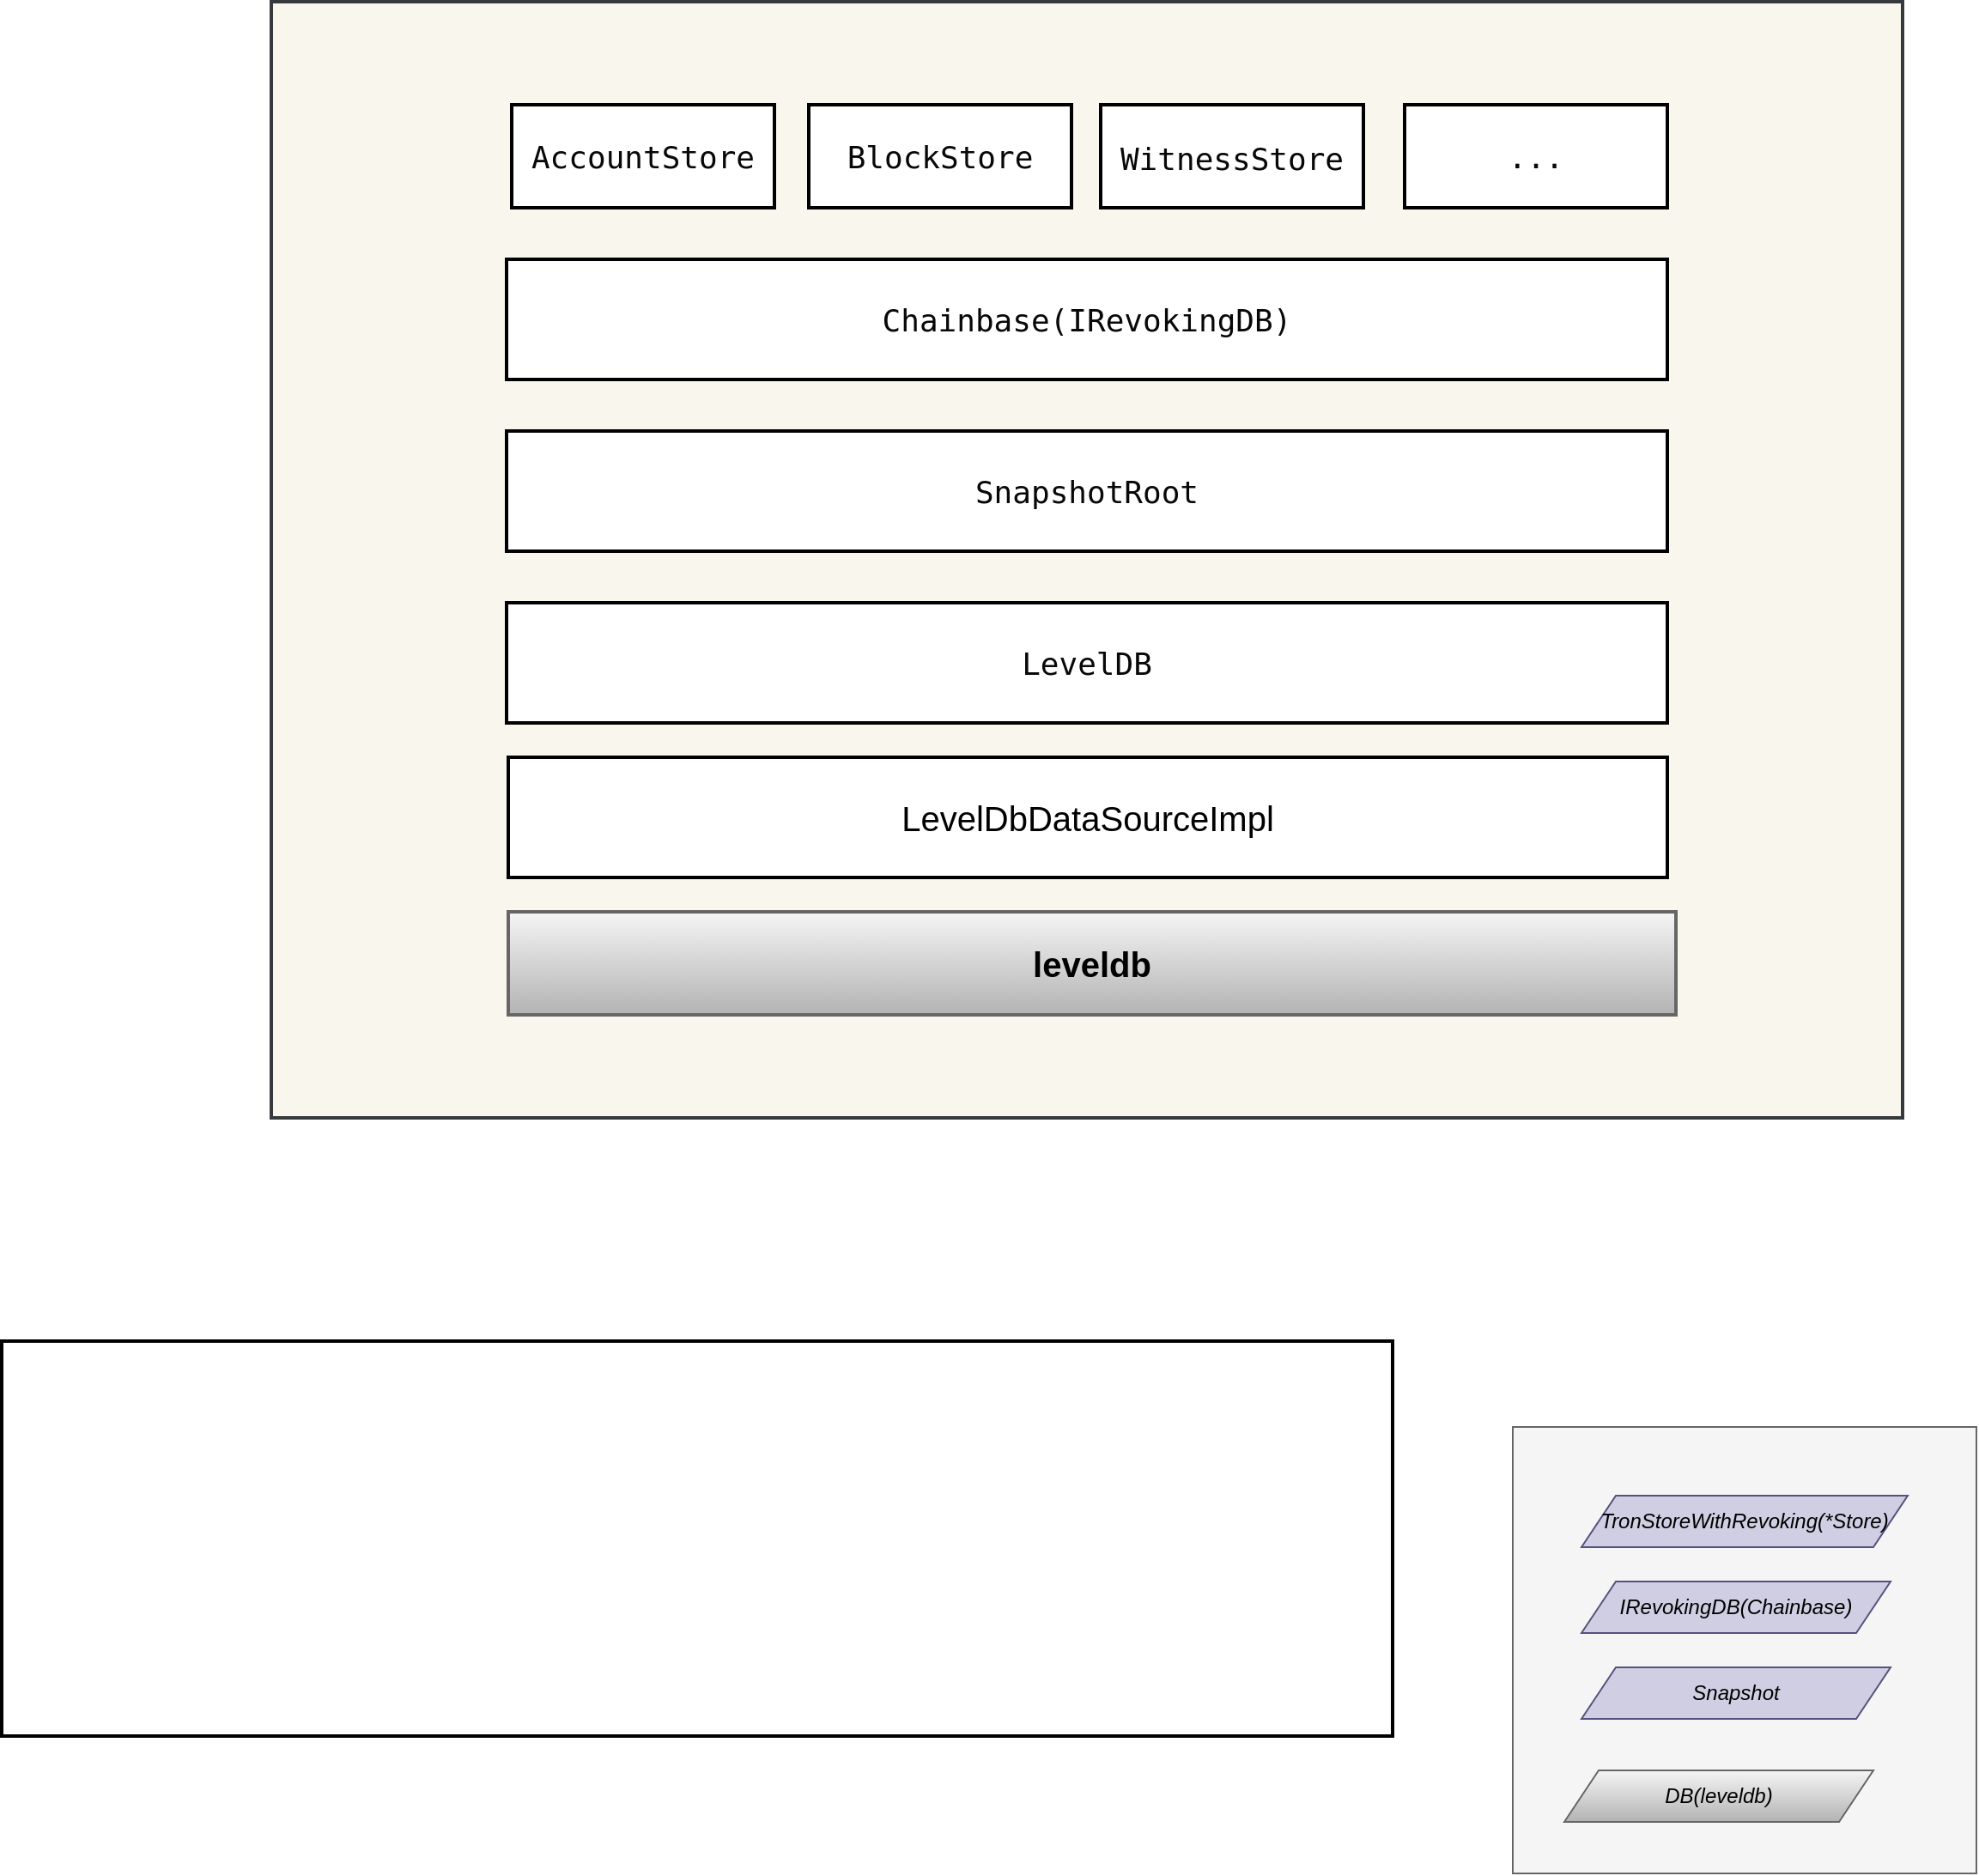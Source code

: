 <mxfile version="20.2.2" type="github">
  <diagram id="d-lJKOCr5DWwa61iQV_f" name="第 1 页">
    <mxGraphModel dx="2253" dy="2007" grid="1" gridSize="10" guides="1" tooltips="1" connect="1" arrows="1" fold="1" page="1" pageScale="1" pageWidth="827" pageHeight="1169" math="0" shadow="0">
      <root>
        <mxCell id="0" />
        <mxCell id="1" parent="0" />
        <mxCell id="2vb-Dao9h7jIGaz7qZgA-9" value="" style="rounded=0;whiteSpace=wrap;html=1;fillColor=#f5f5f5;fontColor=#333333;strokeColor=#666666;" parent="1" vertex="1">
          <mxGeometry x="660" y="470" width="270" height="260" as="geometry" />
        </mxCell>
        <mxCell id="2vb-Dao9h7jIGaz7qZgA-3" value="&lt;i&gt;TronStoreWithRevoking(*Store)&lt;/i&gt;" style="shape=parallelogram;perimeter=parallelogramPerimeter;whiteSpace=wrap;html=1;fixedSize=1;fillColor=#d0cee2;strokeColor=#56517e;" parent="1" vertex="1">
          <mxGeometry x="700" y="510" width="190" height="30" as="geometry" />
        </mxCell>
        <mxCell id="2vb-Dao9h7jIGaz7qZgA-4" value="&lt;i&gt;DB(leveldb)&lt;/i&gt;" style="shape=parallelogram;perimeter=parallelogramPerimeter;whiteSpace=wrap;html=1;fixedSize=1;fillColor=#f5f5f5;strokeColor=#666666;gradientColor=#b3b3b3;" parent="1" vertex="1">
          <mxGeometry x="690" y="670" width="180" height="30" as="geometry" />
        </mxCell>
        <mxCell id="2vb-Dao9h7jIGaz7qZgA-6" value="&lt;i&gt;IRevokingDB(Chainbase)&lt;/i&gt;" style="shape=parallelogram;perimeter=parallelogramPerimeter;whiteSpace=wrap;html=1;fixedSize=1;fillColor=#d0cee2;strokeColor=#56517e;" parent="1" vertex="1">
          <mxGeometry x="700" y="560" width="180" height="30" as="geometry" />
        </mxCell>
        <mxCell id="2vb-Dao9h7jIGaz7qZgA-7" value="&lt;i&gt;Snapshot&lt;/i&gt;" style="shape=parallelogram;perimeter=parallelogramPerimeter;whiteSpace=wrap;html=1;fixedSize=1;fillColor=#d0cee2;strokeColor=#56517e;" parent="1" vertex="1">
          <mxGeometry x="700" y="610" width="180" height="30" as="geometry" />
        </mxCell>
        <mxCell id="dLxj4Lnb35jxQKYbUd3e-3" value="" style="rounded=0;whiteSpace=wrap;html=1;strokeWidth=2;fillColor=#f9f7ed;strokeColor=#36393d;" vertex="1" parent="1">
          <mxGeometry x="-63" y="-360" width="950" height="650" as="geometry" />
        </mxCell>
        <mxCell id="dLxj4Lnb35jxQKYbUd3e-4" value="&lt;b&gt;&lt;font style=&quot;font-size: 20px;&quot;&gt;leveldb&lt;/font&gt;&lt;/b&gt;" style="rounded=0;whiteSpace=wrap;html=1;strokeWidth=2;fillColor=#f5f5f5;gradientColor=#b3b3b3;strokeColor=#666666;" vertex="1" parent="1">
          <mxGeometry x="75" y="170" width="680" height="60" as="geometry" />
        </mxCell>
        <mxCell id="dLxj4Lnb35jxQKYbUd3e-5" value="LevelDbDataSourceImpl" style="rounded=0;whiteSpace=wrap;html=1;fontSize=20;strokeWidth=2;" vertex="1" parent="1">
          <mxGeometry x="75" y="80" width="675" height="70" as="geometry" />
        </mxCell>
        <mxCell id="dLxj4Lnb35jxQKYbUd3e-6" value="&lt;pre style=&quot;background-color:#ffffff;color:#080808;font-family:&#39;Menlo&#39;,monospace;font-size:13.5pt;&quot;&gt;LevelDB&lt;/pre&gt;" style="rounded=0;whiteSpace=wrap;html=1;fontSize=20;strokeWidth=2;" vertex="1" parent="1">
          <mxGeometry x="74" y="-10" width="676" height="70" as="geometry" />
        </mxCell>
        <mxCell id="dLxj4Lnb35jxQKYbUd3e-7" value="" style="rounded=0;whiteSpace=wrap;html=1;fontSize=20;strokeWidth=2;" vertex="1" parent="1">
          <mxGeometry x="-220" y="420" width="810" height="230" as="geometry" />
        </mxCell>
        <mxCell id="dLxj4Lnb35jxQKYbUd3e-8" value="&lt;pre style=&quot;background-color:#ffffff;color:#080808;font-family:&#39;Menlo&#39;,monospace;font-size:13.5pt;&quot;&gt;SnapshotRoot&lt;/pre&gt;" style="rounded=0;whiteSpace=wrap;html=1;fontSize=20;strokeWidth=2;" vertex="1" parent="1">
          <mxGeometry x="74" y="-110" width="676" height="70" as="geometry" />
        </mxCell>
        <mxCell id="dLxj4Lnb35jxQKYbUd3e-9" value="&lt;pre style=&quot;background-color:#ffffff;color:#080808;font-family:&#39;Menlo&#39;,monospace;font-size:13.5pt;&quot;&gt;&lt;pre style=&quot;font-family: Menlo, monospace; font-size: 13.5pt;&quot;&gt;Chainbase(IRevokingDB)&lt;/pre&gt;&lt;/pre&gt;" style="rounded=0;whiteSpace=wrap;html=1;fontSize=20;strokeWidth=2;" vertex="1" parent="1">
          <mxGeometry x="74" y="-210" width="676" height="70" as="geometry" />
        </mxCell>
        <mxCell id="dLxj4Lnb35jxQKYbUd3e-11" value="&lt;pre style=&quot;background-color:#ffffff;color:#080808;font-family:&#39;Menlo&#39;,monospace;font-size:13.5pt;&quot;&gt;&lt;pre style=&quot;font-family: Menlo, monospace; font-size: 13.5pt;&quot;&gt;AccountStore&lt;/pre&gt;&lt;/pre&gt;" style="rounded=0;whiteSpace=wrap;html=1;fontSize=20;strokeWidth=2;" vertex="1" parent="1">
          <mxGeometry x="77" y="-300" width="153" height="60" as="geometry" />
        </mxCell>
        <mxCell id="dLxj4Lnb35jxQKYbUd3e-12" value="&lt;pre style=&quot;background-color:#ffffff;color:#080808;font-family:&#39;Menlo&#39;,monospace;font-size:13.5pt;&quot;&gt;&lt;pre style=&quot;font-family: Menlo, monospace; font-size: 13.5pt;&quot;&gt;BlockStore&lt;/pre&gt;&lt;/pre&gt;" style="rounded=0;whiteSpace=wrap;html=1;fontSize=20;strokeWidth=2;" vertex="1" parent="1">
          <mxGeometry x="250" y="-300" width="153" height="60" as="geometry" />
        </mxCell>
        <mxCell id="dLxj4Lnb35jxQKYbUd3e-13" value="&lt;pre style=&quot;background-color: rgb(255, 255, 255);&quot;&gt;&lt;pre style=&quot;&quot;&gt;&lt;font face=&quot;Menlo, monospace&quot; color=&quot;#080808&quot;&gt;&lt;span style=&quot;font-size: 18px;&quot;&gt;WitnessStore&lt;/span&gt;&lt;span style=&quot;font-size: 13.5pt;&quot;&gt;&lt;br&gt;&lt;/span&gt;&lt;/font&gt;&lt;/pre&gt;&lt;/pre&gt;" style="rounded=0;whiteSpace=wrap;html=1;fontSize=20;strokeWidth=2;" vertex="1" parent="1">
          <mxGeometry x="420" y="-300" width="153" height="60" as="geometry" />
        </mxCell>
        <mxCell id="dLxj4Lnb35jxQKYbUd3e-14" value="&lt;pre style=&quot;background-color:#ffffff;color:#080808;font-family:&#39;Menlo&#39;,monospace;font-size:13.5pt;&quot;&gt;&lt;pre style=&quot;font-family: Menlo, monospace; font-size: 13.5pt;&quot;&gt;...&lt;/pre&gt;&lt;/pre&gt;" style="rounded=0;whiteSpace=wrap;html=1;fontSize=20;strokeWidth=2;" vertex="1" parent="1">
          <mxGeometry x="597" y="-300" width="153" height="60" as="geometry" />
        </mxCell>
      </root>
    </mxGraphModel>
  </diagram>
</mxfile>
